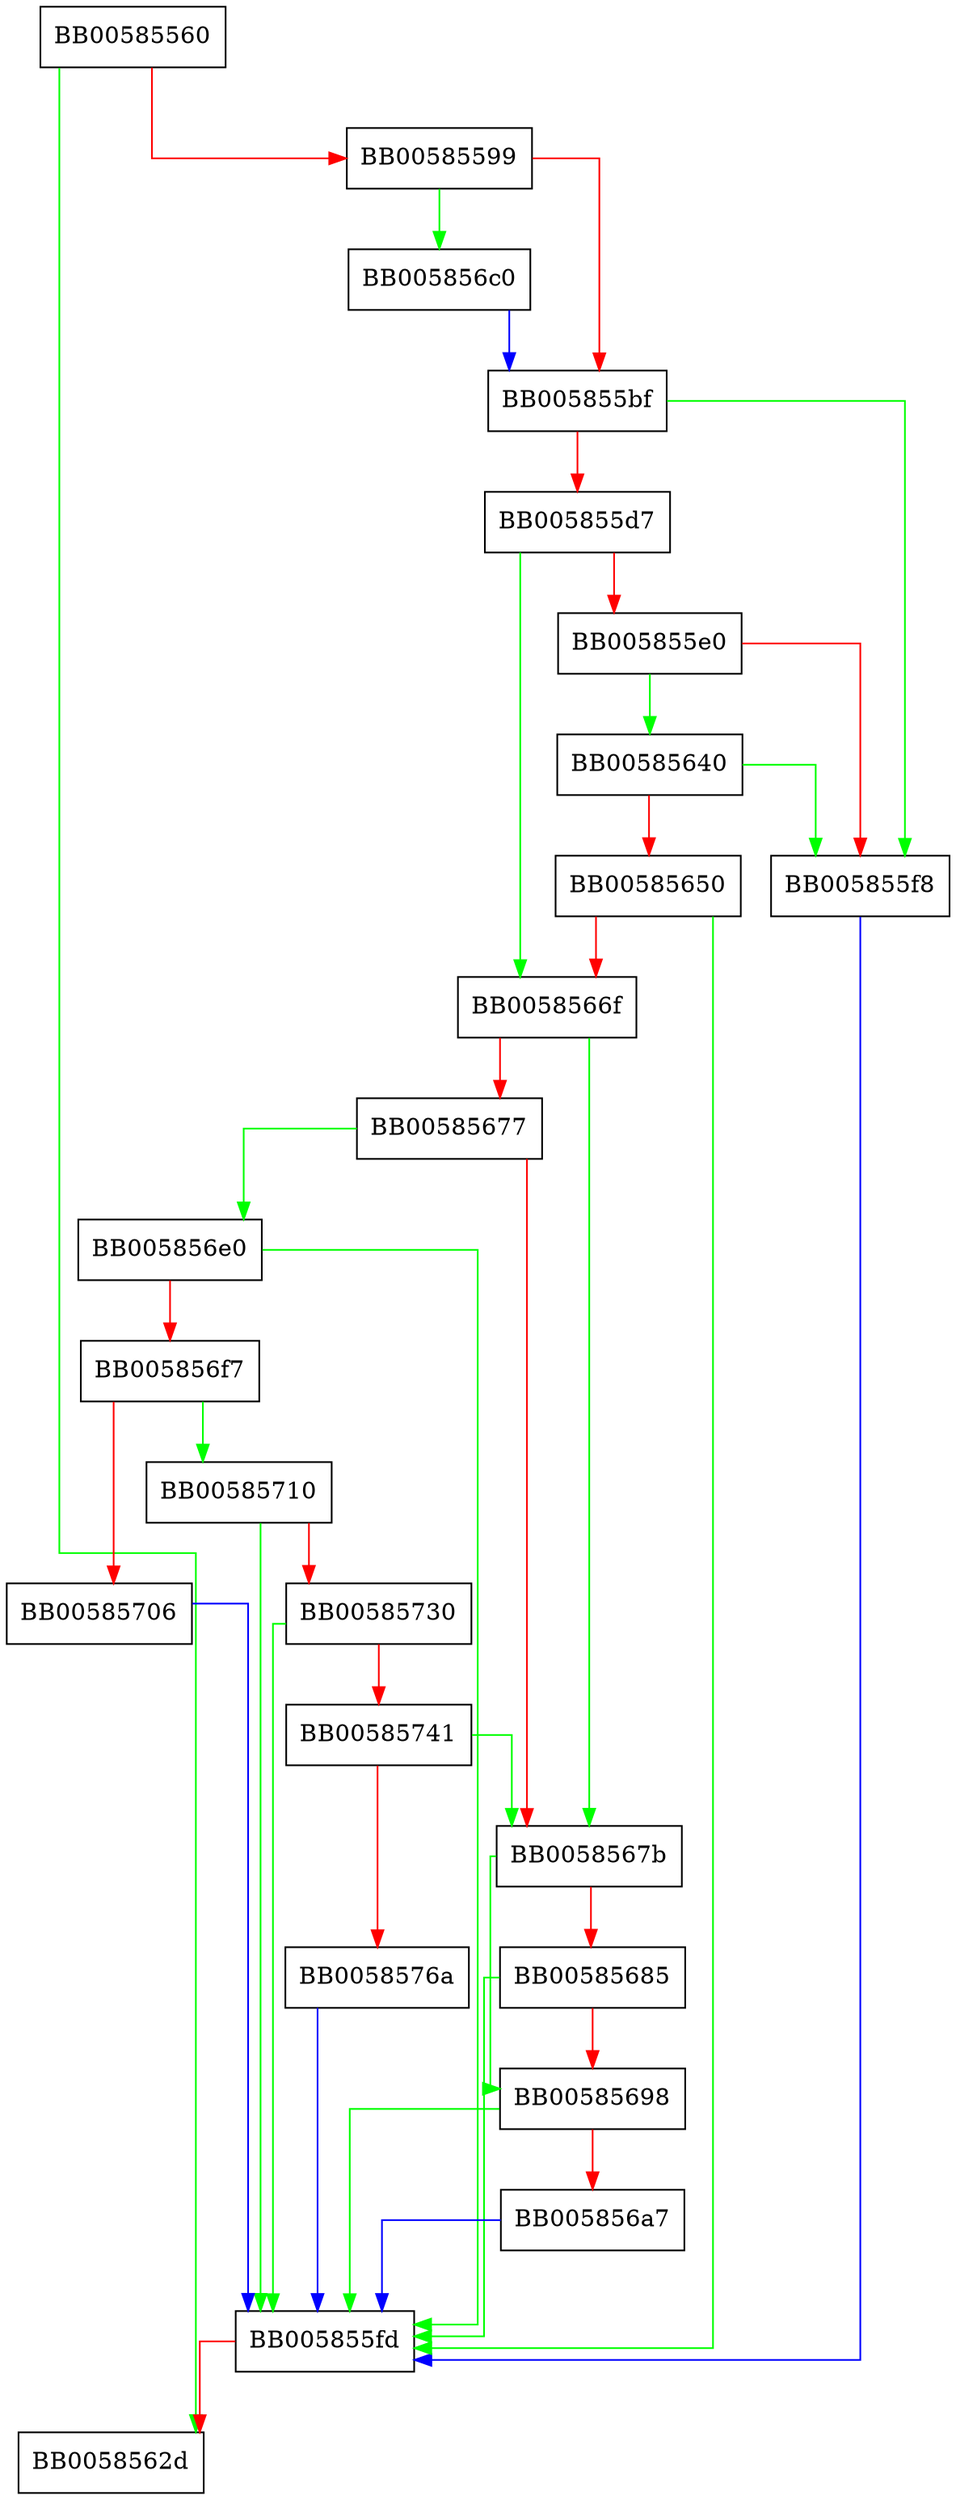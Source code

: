 digraph ossl_ec_key_fromdata {
  node [shape="box"];
  graph [splines=ortho];
  BB00585560 -> BB0058562d [color="green"];
  BB00585560 -> BB00585599 [color="red"];
  BB00585599 -> BB005856c0 [color="green"];
  BB00585599 -> BB005855bf [color="red"];
  BB005855bf -> BB005855f8 [color="green"];
  BB005855bf -> BB005855d7 [color="red"];
  BB005855d7 -> BB0058566f [color="green"];
  BB005855d7 -> BB005855e0 [color="red"];
  BB005855e0 -> BB00585640 [color="green"];
  BB005855e0 -> BB005855f8 [color="red"];
  BB005855f8 -> BB005855fd [color="blue"];
  BB005855fd -> BB0058562d [color="red"];
  BB00585640 -> BB005855f8 [color="green"];
  BB00585640 -> BB00585650 [color="red"];
  BB00585650 -> BB005855fd [color="green"];
  BB00585650 -> BB0058566f [color="red"];
  BB0058566f -> BB0058567b [color="green"];
  BB0058566f -> BB00585677 [color="red"];
  BB00585677 -> BB005856e0 [color="green"];
  BB00585677 -> BB0058567b [color="red"];
  BB0058567b -> BB00585698 [color="green"];
  BB0058567b -> BB00585685 [color="red"];
  BB00585685 -> BB005855fd [color="green"];
  BB00585685 -> BB00585698 [color="red"];
  BB00585698 -> BB005855fd [color="green"];
  BB00585698 -> BB005856a7 [color="red"];
  BB005856a7 -> BB005855fd [color="blue"];
  BB005856c0 -> BB005855bf [color="blue"];
  BB005856e0 -> BB005855fd [color="green"];
  BB005856e0 -> BB005856f7 [color="red"];
  BB005856f7 -> BB00585710 [color="green"];
  BB005856f7 -> BB00585706 [color="red"];
  BB00585706 -> BB005855fd [color="blue"];
  BB00585710 -> BB005855fd [color="green"];
  BB00585710 -> BB00585730 [color="red"];
  BB00585730 -> BB005855fd [color="green"];
  BB00585730 -> BB00585741 [color="red"];
  BB00585741 -> BB0058567b [color="green"];
  BB00585741 -> BB0058576a [color="red"];
  BB0058576a -> BB005855fd [color="blue"];
}